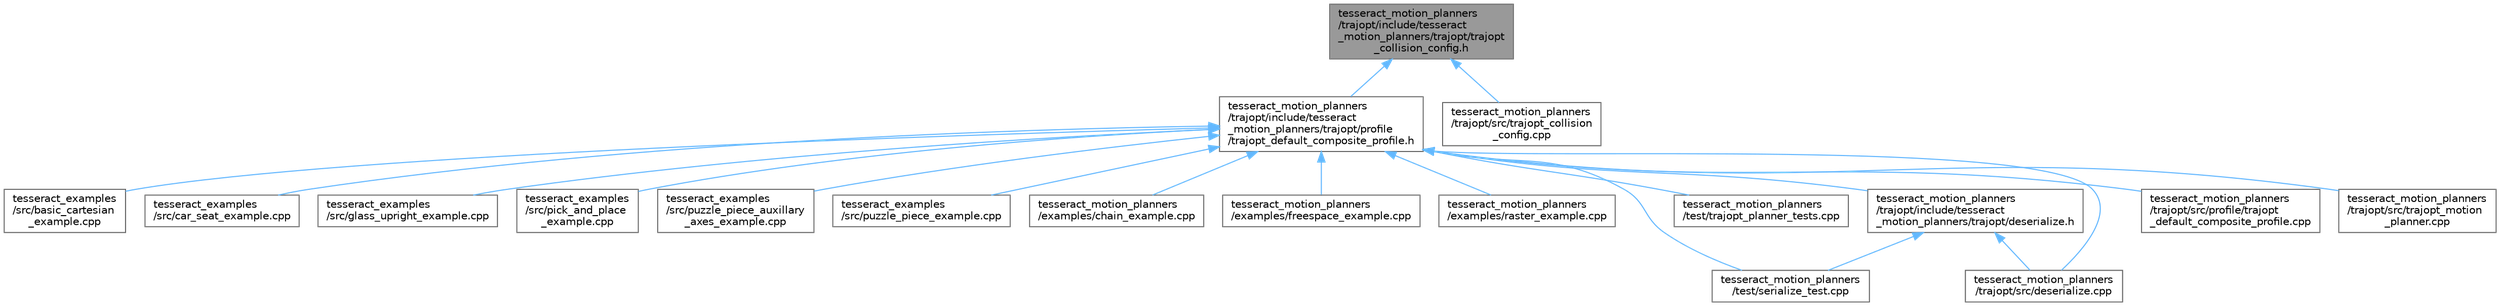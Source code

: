 digraph "tesseract_motion_planners/trajopt/include/tesseract_motion_planners/trajopt/trajopt_collision_config.h"
{
 // LATEX_PDF_SIZE
  bgcolor="transparent";
  edge [fontname=Helvetica,fontsize=10,labelfontname=Helvetica,labelfontsize=10];
  node [fontname=Helvetica,fontsize=10,shape=box,height=0.2,width=0.4];
  Node1 [label="tesseract_motion_planners\l/trajopt/include/tesseract\l_motion_planners/trajopt/trajopt\l_collision_config.h",height=0.2,width=0.4,color="gray40", fillcolor="grey60", style="filled", fontcolor="black",tooltip="TrajOpt collision configuration settings."];
  Node1 -> Node2 [dir="back",color="steelblue1",style="solid"];
  Node2 [label="tesseract_motion_planners\l/trajopt/include/tesseract\l_motion_planners/trajopt/profile\l/trajopt_default_composite_profile.h",height=0.2,width=0.4,color="grey40", fillcolor="white", style="filled",URL="$d8/d8f/trajopt__default__composite__profile_8h.html",tooltip=" "];
  Node2 -> Node3 [dir="back",color="steelblue1",style="solid"];
  Node3 [label="tesseract_examples\l/src/basic_cartesian\l_example.cpp",height=0.2,width=0.4,color="grey40", fillcolor="white", style="filled",URL="$da/d69/basic__cartesian__example_8cpp.html",tooltip=" "];
  Node2 -> Node4 [dir="back",color="steelblue1",style="solid"];
  Node4 [label="tesseract_examples\l/src/car_seat_example.cpp",height=0.2,width=0.4,color="grey40", fillcolor="white", style="filled",URL="$d0/d87/car__seat__example_8cpp.html",tooltip="Car seat example implementation."];
  Node2 -> Node5 [dir="back",color="steelblue1",style="solid"];
  Node5 [label="tesseract_examples\l/src/glass_upright_example.cpp",height=0.2,width=0.4,color="grey40", fillcolor="white", style="filled",URL="$dc/da1/glass__upright__example_8cpp.html",tooltip="Glass upright example implementation."];
  Node2 -> Node6 [dir="back",color="steelblue1",style="solid"];
  Node6 [label="tesseract_examples\l/src/pick_and_place\l_example.cpp",height=0.2,width=0.4,color="grey40", fillcolor="white", style="filled",URL="$d9/d6a/pick__and__place__example_8cpp.html",tooltip="Pick and place implementation."];
  Node2 -> Node7 [dir="back",color="steelblue1",style="solid"];
  Node7 [label="tesseract_examples\l/src/puzzle_piece_auxillary\l_axes_example.cpp",height=0.2,width=0.4,color="grey40", fillcolor="white", style="filled",URL="$d3/d7e/puzzle__piece__auxillary__axes__example_8cpp.html",tooltip="Puzzle piece auxillary axes implementation."];
  Node2 -> Node8 [dir="back",color="steelblue1",style="solid"];
  Node8 [label="tesseract_examples\l/src/puzzle_piece_example.cpp",height=0.2,width=0.4,color="grey40", fillcolor="white", style="filled",URL="$dd/d8f/puzzle__piece__example_8cpp.html",tooltip="Puzzle piece example implementation."];
  Node2 -> Node9 [dir="back",color="steelblue1",style="solid"];
  Node9 [label="tesseract_motion_planners\l/examples/chain_example.cpp",height=0.2,width=0.4,color="grey40", fillcolor="white", style="filled",URL="$d2/de8/chain__example_8cpp.html",tooltip="Chained motion planning example."];
  Node2 -> Node10 [dir="back",color="steelblue1",style="solid"];
  Node10 [label="tesseract_motion_planners\l/examples/freespace_example.cpp",height=0.2,width=0.4,color="grey40", fillcolor="white", style="filled",URL="$d4/d82/freespace__example_8cpp.html",tooltip="Freespace motion planning example."];
  Node2 -> Node11 [dir="back",color="steelblue1",style="solid"];
  Node11 [label="tesseract_motion_planners\l/examples/raster_example.cpp",height=0.2,width=0.4,color="grey40", fillcolor="white", style="filled",URL="$d4/dfe/raster__example_8cpp.html",tooltip="Raster motion planning example."];
  Node2 -> Node12 [dir="back",color="steelblue1",style="solid"];
  Node12 [label="tesseract_motion_planners\l/test/serialize_test.cpp",height=0.2,width=0.4,color="grey40", fillcolor="white", style="filled",URL="$d3/d15/tesseract__motion__planners_2test_2serialize__test_8cpp.html",tooltip=" "];
  Node2 -> Node13 [dir="back",color="steelblue1",style="solid"];
  Node13 [label="tesseract_motion_planners\l/test/trajopt_planner_tests.cpp",height=0.2,width=0.4,color="grey40", fillcolor="white", style="filled",URL="$db/d0c/trajopt__planner__tests_8cpp.html",tooltip=" "];
  Node2 -> Node14 [dir="back",color="steelblue1",style="solid"];
  Node14 [label="tesseract_motion_planners\l/trajopt/include/tesseract\l_motion_planners/trajopt/deserialize.h",height=0.2,width=0.4,color="grey40", fillcolor="white", style="filled",URL="$d9/d52/trajopt_2include_2tesseract__motion__planners_2trajopt_2deserialize_8h.html",tooltip="Provide methods for deserialize instructions to xml and deserialization."];
  Node14 -> Node12 [dir="back",color="steelblue1",style="solid"];
  Node14 -> Node15 [dir="back",color="steelblue1",style="solid"];
  Node15 [label="tesseract_motion_planners\l/trajopt/src/deserialize.cpp",height=0.2,width=0.4,color="grey40", fillcolor="white", style="filled",URL="$dd/d14/trajopt_2src_2deserialize_8cpp.html",tooltip="Provide methods for deserialize instructions to xml and deserialization."];
  Node2 -> Node15 [dir="back",color="steelblue1",style="solid"];
  Node2 -> Node16 [dir="back",color="steelblue1",style="solid"];
  Node16 [label="tesseract_motion_planners\l/trajopt/src/profile/trajopt\l_default_composite_profile.cpp",height=0.2,width=0.4,color="grey40", fillcolor="white", style="filled",URL="$d7/dc1/trajopt__default__composite__profile_8cpp.html",tooltip=" "];
  Node2 -> Node17 [dir="back",color="steelblue1",style="solid"];
  Node17 [label="tesseract_motion_planners\l/trajopt/src/trajopt_motion\l_planner.cpp",height=0.2,width=0.4,color="grey40", fillcolor="white", style="filled",URL="$dc/df5/trajopt__motion__planner_8cpp.html",tooltip=" "];
  Node1 -> Node18 [dir="back",color="steelblue1",style="solid"];
  Node18 [label="tesseract_motion_planners\l/trajopt/src/trajopt_collision\l_config.cpp",height=0.2,width=0.4,color="grey40", fillcolor="white", style="filled",URL="$d2/d97/trajopt__collision__config_8cpp.html",tooltip="TrajOpt collision configuration settings."];
}
